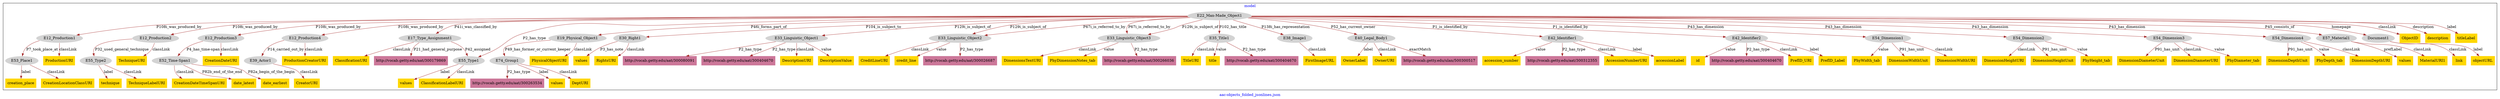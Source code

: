 digraph n0 {
fontcolor="blue"
remincross="true"
label="aac-objects_folded_jsonlines.json"
subgraph cluster {
label="model"
n2[style="filled",color="white",fillcolor="lightgray",label="E12_Production1"];
n3[style="filled",color="white",fillcolor="lightgray",label="E53_Place1"];
n4[style="filled",color="white",fillcolor="lightgray",label="E12_Production2"];
n5[style="filled",color="white",fillcolor="lightgray",label="E55_Type2"];
n6[style="filled",color="white",fillcolor="lightgray",label="E12_Production3"];
n7[style="filled",color="white",fillcolor="lightgray",label="E52_Time-Span1"];
n8[style="filled",color="white",fillcolor="lightgray",label="E12_Production4"];
n9[style="filled",color="white",fillcolor="lightgray",label="E39_Actor1"];
n10[style="filled",color="white",fillcolor="lightgray",label="E17_Type_Assignment1"];
n11[style="filled",color="white",fillcolor="lightgray",label="E55_Type1"];
n12[style="filled",color="white",fillcolor="lightgray",label="E19_Physical_Object1"];
n13[style="filled",color="white",fillcolor="lightgray",label="E74_Group1"];
n14[style="filled",color="white",fillcolor="lightgray",label="E22_Man-Made_Object1"];
n15[style="filled",color="white",fillcolor="lightgray",label="E30_Right1"];
n16[style="filled",color="white",fillcolor="lightgray",label="E33_Linguistic_Object1"];
n17[style="filled",color="white",fillcolor="lightgray",label="E33_Linguistic_Object2"];
n18[style="filled",color="white",fillcolor="lightgray",label="E33_Linguistic_Object3"];
n19[style="filled",color="white",fillcolor="lightgray",label="E35_Title1"];
n20[style="filled",color="white",fillcolor="lightgray",label="E38_Image1"];
n21[style="filled",color="white",fillcolor="lightgray",label="E40_Legal_Body1"];
n22[style="filled",color="white",fillcolor="lightgray",label="E42_Identifier1"];
n23[style="filled",color="white",fillcolor="lightgray",label="E42_Identifier2"];
n24[style="filled",color="white",fillcolor="lightgray",label="E54_Dimension1"];
n25[style="filled",color="white",fillcolor="lightgray",label="E54_Dimension2"];
n26[style="filled",color="white",fillcolor="lightgray",label="E54_Dimension3"];
n27[style="filled",color="white",fillcolor="lightgray",label="E54_Dimension4"];
n28[style="filled",color="white",fillcolor="lightgray",label="E57_Material1"];
n29[style="filled",color="white",fillcolor="lightgray",label="Document1"];
n30[shape="plaintext",style="filled",fillcolor="gold",label="DimensionHeightURI"];
n31[shape="plaintext",style="filled",fillcolor="gold",label="link"];
n32[shape="plaintext",style="filled",fillcolor="gold",label="objectURL"];
n33[shape="plaintext",style="filled",fillcolor="gold",label="CreditLineURI"];
n34[shape="plaintext",style="filled",fillcolor="gold",label="date_latest"];
n35[shape="plaintext",style="filled",fillcolor="gold",label="creation_place"];
n36[shape="plaintext",style="filled",fillcolor="gold",label="date_earliest"];
n37[shape="plaintext",style="filled",fillcolor="gold",label="PhyWidth_tab"];
n38[shape="plaintext",style="filled",fillcolor="gold",label="ProductionURI"];
n39[shape="plaintext",style="filled",fillcolor="gold",label="DescriptionURI"];
n40[shape="plaintext",style="filled",fillcolor="gold",label="values"];
n41[shape="plaintext",style="filled",fillcolor="gold",label="PrefID_URI"];
n42[shape="plaintext",style="filled",fillcolor="gold",label="CreatorURI"];
n43[shape="plaintext",style="filled",fillcolor="gold",label="PrefID_Label"];
n44[shape="plaintext",style="filled",fillcolor="gold",label="ObjectID"];
n45[shape="plaintext",style="filled",fillcolor="gold",label="DimensionDiameterUnit"];
n46[shape="plaintext",style="filled",fillcolor="gold",label="values"];
n47[shape="plaintext",style="filled",fillcolor="gold",label="DimensionsTextURI"];
n48[shape="plaintext",style="filled",fillcolor="gold",label="DimensionDepthUnit"];
n49[shape="plaintext",style="filled",fillcolor="gold",label="CreationDateTimeSpanURI"];
n50[shape="plaintext",style="filled",fillcolor="gold",label="description"];
n51[shape="plaintext",style="filled",fillcolor="gold",label="DescriptionValue"];
n52[shape="plaintext",style="filled",fillcolor="gold",label="DeptURI"];
n53[shape="plaintext",style="filled",fillcolor="gold",label="CreationDateURI"];
n54[shape="plaintext",style="filled",fillcolor="gold",label="values"];
n55[shape="plaintext",style="filled",fillcolor="gold",label="DimensionDiameterURI"];
n56[shape="plaintext",style="filled",fillcolor="gold",label="AccessionNumberURI"];
n57[shape="plaintext",style="filled",fillcolor="gold",label="DimensionWidthUnit"];
n58[shape="plaintext",style="filled",fillcolor="gold",label="values"];
n59[shape="plaintext",style="filled",fillcolor="gold",label="PhyDimensionNotes_tab"];
n60[shape="plaintext",style="filled",fillcolor="gold",label="PhyDiameter_tab"];
n61[shape="plaintext",style="filled",fillcolor="gold",label="TechniqueURI"];
n62[shape="plaintext",style="filled",fillcolor="gold",label="MaterialURI1"];
n63[shape="plaintext",style="filled",fillcolor="gold",label="DimensionWidthURI"];
n64[shape="plaintext",style="filled",fillcolor="gold",label="OwnerLabel"];
n65[shape="plaintext",style="filled",fillcolor="gold",label="PhyDepth_tab"];
n66[shape="plaintext",style="filled",fillcolor="gold",label="FirstImageURL"];
n67[shape="plaintext",style="filled",fillcolor="gold",label="technique"];
n68[shape="plaintext",style="filled",fillcolor="gold",label="accessionLabel"];
n69[shape="plaintext",style="filled",fillcolor="gold",label="RightsURI"];
n70[shape="plaintext",style="filled",fillcolor="gold",label="id"];
n71[shape="plaintext",style="filled",fillcolor="gold",label="TitleURI"];
n72[shape="plaintext",style="filled",fillcolor="gold",label="DimensionHeightUnit"];
n73[shape="plaintext",style="filled",fillcolor="gold",label="OwnerURI"];
n74[shape="plaintext",style="filled",fillcolor="gold",label="TechniqueLabelURI"];
n75[shape="plaintext",style="filled",fillcolor="gold",label="title"];
n76[shape="plaintext",style="filled",fillcolor="gold",label="PhyHeight_tab"];
n77[shape="plaintext",style="filled",fillcolor="gold",label="ClassificationLabelURI"];
n78[shape="plaintext",style="filled",fillcolor="gold",label="credit_line"];
n79[shape="plaintext",style="filled",fillcolor="gold",label="ProductionCreatorURI"];
n80[shape="plaintext",style="filled",fillcolor="gold",label="accession_number"];
n81[shape="plaintext",style="filled",fillcolor="gold",label="ClassificationURI"];
n82[shape="plaintext",style="filled",fillcolor="gold",label="CreationLocationClassURI"];
n83[shape="plaintext",style="filled",fillcolor="gold",label="PhysicalObjectURI"];
n84[shape="plaintext",style="filled",fillcolor="gold",label="DimensionDepthURI"];
n85[shape="plaintext",style="filled",fillcolor="gold",label="titleLabel"];
n86[shape="plaintext",style="filled",fillcolor="#CC7799",label="http://vocab.getty.edu/aat/300263534"];
n87[shape="plaintext",style="filled",fillcolor="#CC7799",label="http://vocab.getty.edu/aat/300080091"];
n88[shape="plaintext",style="filled",fillcolor="#CC7799",label="http://vocab.getty.edu/aat/300404670"];
n89[shape="plaintext",style="filled",fillcolor="#CC7799",label="http://vocab.getty.edu/ulan/500300517"];
n90[shape="plaintext",style="filled",fillcolor="#CC7799",label="http://vocab.getty.edu/aat/300179869"];
n91[shape="plaintext",style="filled",fillcolor="#CC7799",label="http://vocab.getty.edu/aat/300404670"];
n92[shape="plaintext",style="filled",fillcolor="#CC7799",label="http://vocab.getty.edu/aat/300312355"];
n93[shape="plaintext",style="filled",fillcolor="#CC7799",label="http://vocab.getty.edu/aat/300266036"];
n94[shape="plaintext",style="filled",fillcolor="#CC7799",label="http://vocab.getty.edu/aat/300026687"];
n95[shape="plaintext",style="filled",fillcolor="#CC7799",label="http://vocab.getty.edu/aat/300404670"];
}
n2 -> n3[color="brown",fontcolor="black",label="P7_took_place_at"]
n4 -> n5[color="brown",fontcolor="black",label="P32_used_general_technique"]
n6 -> n7[color="brown",fontcolor="black",label="P4_has_time-span"]
n8 -> n9[color="brown",fontcolor="black",label="P14_carried_out_by"]
n10 -> n11[color="brown",fontcolor="black",label="P42_assigned"]
n12 -> n13[color="brown",fontcolor="black",label="P49_has_former_or_current_keeper"]
n14 -> n2[color="brown",fontcolor="black",label="P108i_was_produced_by"]
n14 -> n4[color="brown",fontcolor="black",label="P108i_was_produced_by"]
n14 -> n6[color="brown",fontcolor="black",label="P108i_was_produced_by"]
n14 -> n8[color="brown",fontcolor="black",label="P108i_was_produced_by"]
n14 -> n10[color="brown",fontcolor="black",label="P41i_was_classified_by"]
n14 -> n12[color="brown",fontcolor="black",label="P46i_forms_part_of"]
n14 -> n15[color="brown",fontcolor="black",label="P104_is_subject_to"]
n14 -> n16[color="brown",fontcolor="black",label="P129i_is_subject_of"]
n14 -> n17[color="brown",fontcolor="black",label="P67i_is_referred_to_by"]
n14 -> n18[color="brown",fontcolor="black",label="P129i_is_subject_of"]
n14 -> n19[color="brown",fontcolor="black",label="P102_has_title"]
n14 -> n20[color="brown",fontcolor="black",label="P138i_has_representation"]
n14 -> n21[color="brown",fontcolor="black",label="P52_has_current_owner"]
n14 -> n22[color="brown",fontcolor="black",label="P1_is_identified_by"]
n14 -> n23[color="brown",fontcolor="black",label="P1_is_identified_by"]
n14 -> n24[color="brown",fontcolor="black",label="P43_has_dimension"]
n14 -> n25[color="brown",fontcolor="black",label="P43_has_dimension"]
n14 -> n26[color="brown",fontcolor="black",label="P43_has_dimension"]
n14 -> n27[color="brown",fontcolor="black",label="P43_has_dimension"]
n14 -> n28[color="brown",fontcolor="black",label="P45_consists_of"]
n14 -> n29[color="brown",fontcolor="black",label="homepage"]
n25 -> n30[color="brown",fontcolor="black",label="classLink"]
n29 -> n31[color="brown",fontcolor="black",label="classLink"]
n29 -> n32[color="brown",fontcolor="black",label="label"]
n17 -> n33[color="brown",fontcolor="black",label="classLink"]
n7 -> n34[color="brown",fontcolor="black",label="P82b_end_of_the_end"]
n3 -> n35[color="brown",fontcolor="black",label="label"]
n7 -> n36[color="brown",fontcolor="black",label="P82a_begin_of_the_begin"]
n24 -> n37[color="brown",fontcolor="black",label="value"]
n2 -> n38[color="brown",fontcolor="black",label="classLink"]
n16 -> n39[color="brown",fontcolor="black",label="classLink"]
n28 -> n40[color="brown",fontcolor="black",label="prefLabel"]
n23 -> n41[color="brown",fontcolor="black",label="classLink"]
n9 -> n42[color="brown",fontcolor="black",label="classLink"]
n23 -> n43[color="brown",fontcolor="black",label="label"]
n14 -> n44[color="brown",fontcolor="black",label="classLink"]
n26 -> n45[color="brown",fontcolor="black",label="P91_has_unit"]
n13 -> n46[color="brown",fontcolor="black",label="label"]
n18 -> n47[color="brown",fontcolor="black",label="classLink"]
n27 -> n48[color="brown",fontcolor="black",label="P91_has_unit"]
n7 -> n49[color="brown",fontcolor="black",label="classLink"]
n14 -> n50[color="brown",fontcolor="black",label="description"]
n16 -> n51[color="brown",fontcolor="black",label="value"]
n13 -> n52[color="brown",fontcolor="black",label="classLink"]
n6 -> n53[color="brown",fontcolor="black",label="classLink"]
n15 -> n54[color="brown",fontcolor="black",label="P3_has_note"]
n26 -> n55[color="brown",fontcolor="black",label="classLink"]
n22 -> n56[color="brown",fontcolor="black",label="classLink"]
n24 -> n57[color="brown",fontcolor="black",label="P91_has_unit"]
n11 -> n58[color="brown",fontcolor="black",label="label"]
n18 -> n59[color="brown",fontcolor="black",label="value"]
n26 -> n60[color="brown",fontcolor="black",label="value"]
n4 -> n61[color="brown",fontcolor="black",label="classLink"]
n28 -> n62[color="brown",fontcolor="black",label="classLink"]
n24 -> n63[color="brown",fontcolor="black",label="classLink"]
n21 -> n64[color="brown",fontcolor="black",label="label"]
n27 -> n65[color="brown",fontcolor="black",label="value"]
n20 -> n66[color="brown",fontcolor="black",label="classLink"]
n5 -> n67[color="brown",fontcolor="black",label="label"]
n22 -> n68[color="brown",fontcolor="black",label="label"]
n15 -> n69[color="brown",fontcolor="black",label="classLink"]
n23 -> n70[color="brown",fontcolor="black",label="value"]
n19 -> n71[color="brown",fontcolor="black",label="classLink"]
n25 -> n72[color="brown",fontcolor="black",label="P91_has_unit"]
n21 -> n73[color="brown",fontcolor="black",label="classLink"]
n5 -> n74[color="brown",fontcolor="black",label="classLink"]
n19 -> n75[color="brown",fontcolor="black",label="value"]
n25 -> n76[color="brown",fontcolor="black",label="value"]
n11 -> n77[color="brown",fontcolor="black",label="classLink"]
n17 -> n78[color="brown",fontcolor="black",label="value"]
n8 -> n79[color="brown",fontcolor="black",label="classLink"]
n22 -> n80[color="brown",fontcolor="black",label="value"]
n10 -> n81[color="brown",fontcolor="black",label="classLink"]
n3 -> n82[color="brown",fontcolor="black",label="classLink"]
n12 -> n83[color="brown",fontcolor="black",label="classLink"]
n27 -> n84[color="brown",fontcolor="black",label="classLink"]
n14 -> n85[color="brown",fontcolor="black",label="label"]
n13 -> n86[color="brown",fontcolor="black",label="P2_has_type"]
n16 -> n87[color="brown",fontcolor="black",label="P2_has_type"]
n14 -> n17[color="brown",fontcolor="black",label="P129i_is_subject_of"]
n16 -> n88[color="brown",fontcolor="black",label="P2_has_type"]
n14 -> n18[color="brown",fontcolor="black",label="P67i_is_referred_to_by"]
n21 -> n89[color="brown",fontcolor="black",label="exactMatch"]
n10 -> n90[color="brown",fontcolor="black",label="P21_had_general_purpose"]
n19 -> n91[color="brown",fontcolor="black",label="P2_has_type"]
n14 -> n11[color="brown",fontcolor="black",label="P2_has_type"]
n22 -> n92[color="brown",fontcolor="black",label="P2_has_type"]
n18 -> n93[color="brown",fontcolor="black",label="P2_has_type"]
n17 -> n94[color="brown",fontcolor="black",label="P2_has_type"]
n23 -> n95[color="brown",fontcolor="black",label="P2_has_type"]
}
